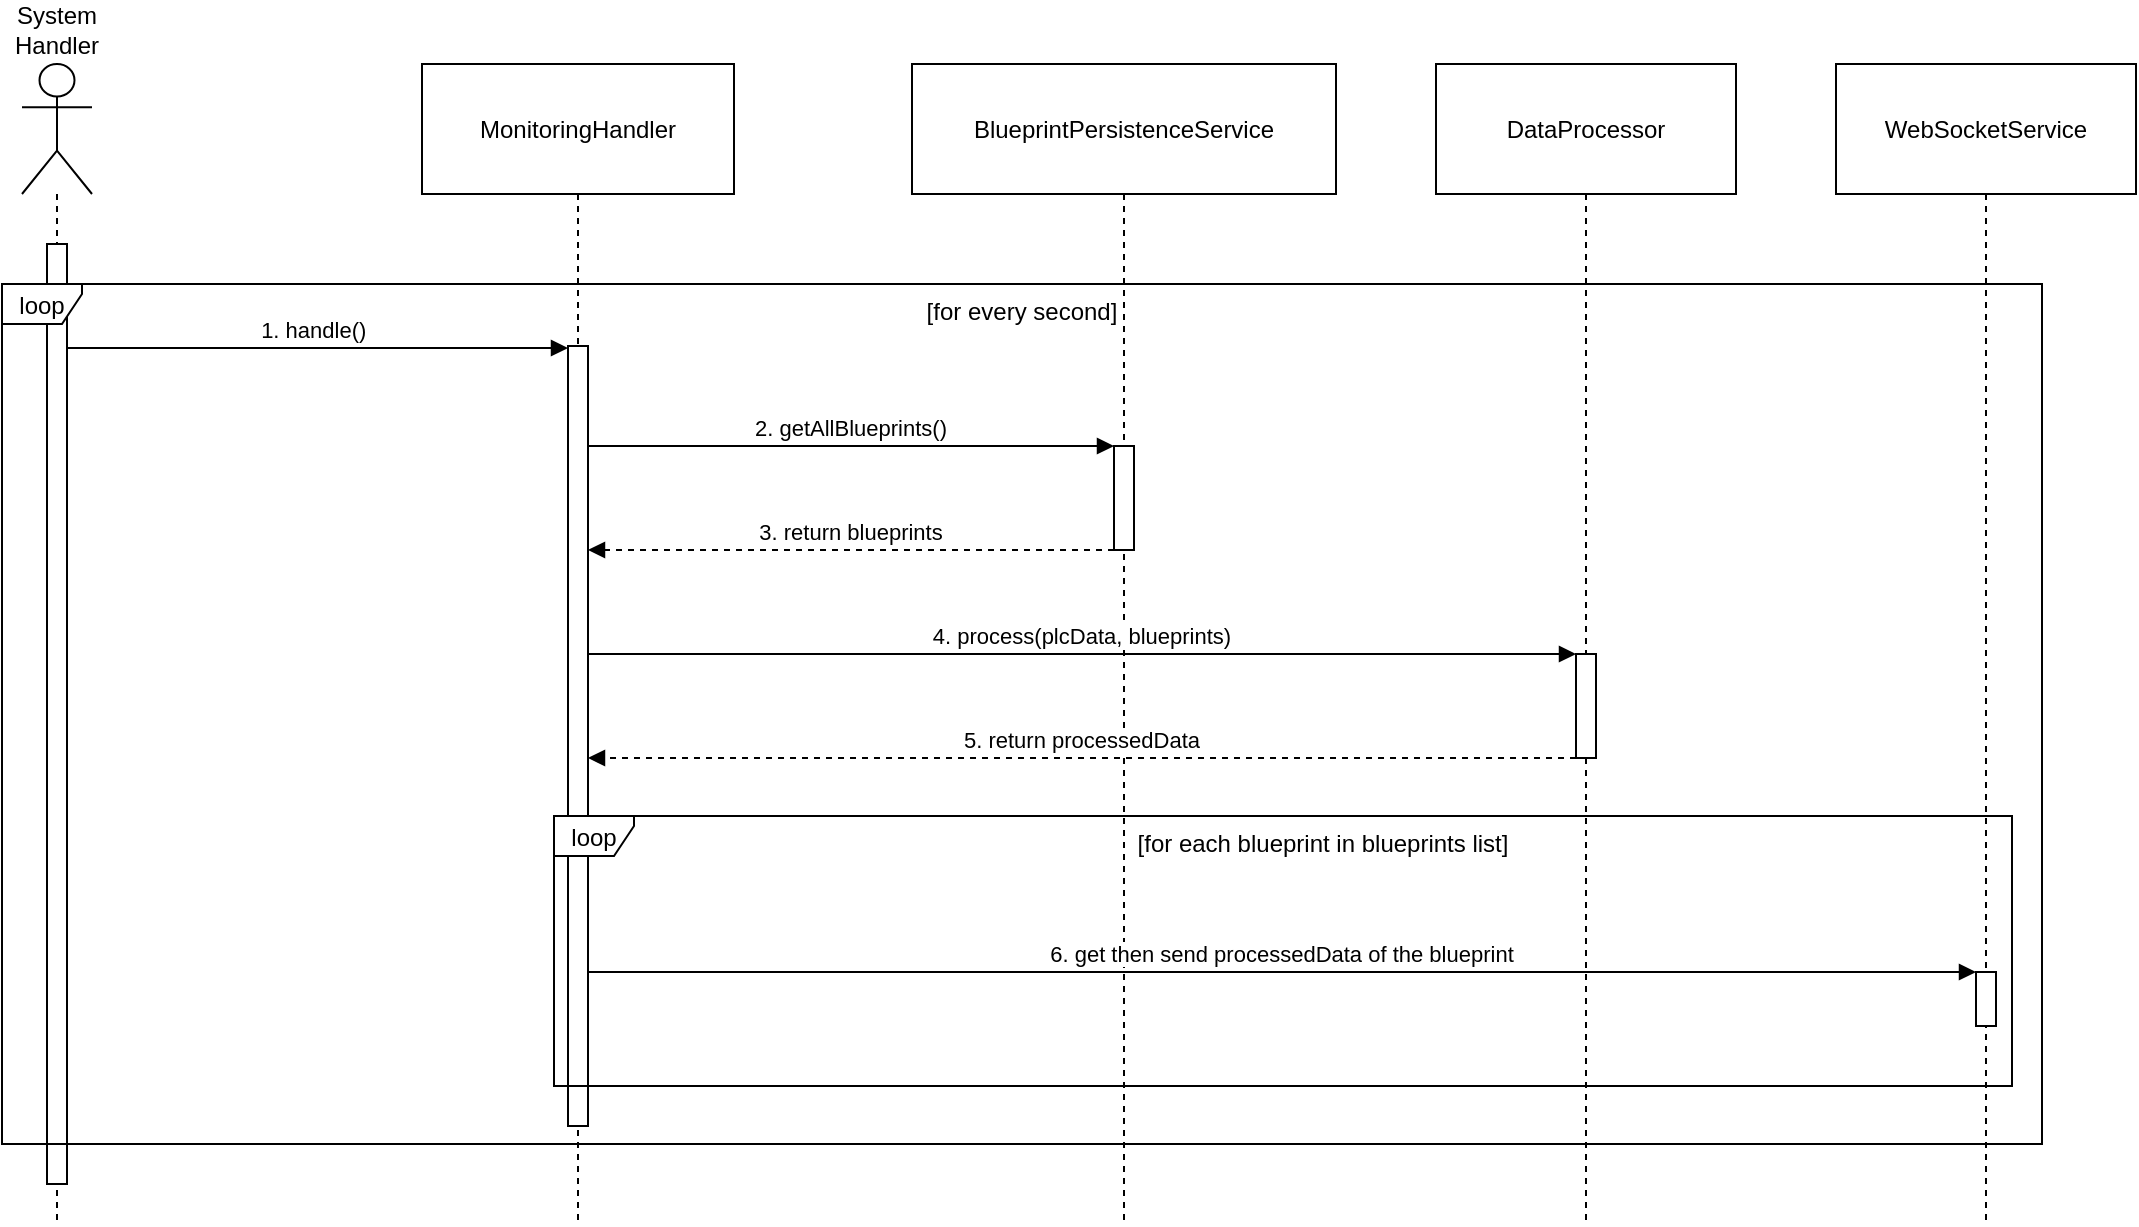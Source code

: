 <mxfile version="23.1.5" type="device">
  <diagram name="Page-1" id="2YBvvXClWsGukQMizWep">
    <mxGraphModel dx="1424" dy="833" grid="1" gridSize="10" guides="1" tooltips="1" connect="1" arrows="1" fold="1" page="1" pageScale="1" pageWidth="850" pageHeight="1100" math="0" shadow="0">
      <root>
        <mxCell id="0" />
        <mxCell id="1" parent="0" />
        <mxCell id="EX1DVpAlgEGeSkpOyH1c-1" value="System Handler" style="shape=umlLifeline;perimeter=lifelinePerimeter;whiteSpace=wrap;container=1;dropTarget=0;collapsible=0;recursiveResize=0;outlineConnect=0;portConstraint=eastwest;newEdgeStyle={&quot;edgeStyle&quot;:&quot;elbowEdgeStyle&quot;,&quot;elbow&quot;:&quot;vertical&quot;,&quot;curved&quot;:0,&quot;rounded&quot;:0};participant=umlActor;verticalAlign=bottom;labelPosition=center;verticalLabelPosition=top;align=center;size=65;" parent="1" vertex="1">
          <mxGeometry x="20" y="360" width="35" height="580" as="geometry" />
        </mxCell>
        <mxCell id="EX1DVpAlgEGeSkpOyH1c-2" value="MonitoringHandler" style="shape=umlLifeline;perimeter=lifelinePerimeter;whiteSpace=wrap;container=1;dropTarget=0;collapsible=0;recursiveResize=0;outlineConnect=0;portConstraint=eastwest;newEdgeStyle={&quot;edgeStyle&quot;:&quot;elbowEdgeStyle&quot;,&quot;elbow&quot;:&quot;vertical&quot;,&quot;curved&quot;:0,&quot;rounded&quot;:0};size=65;" parent="1" vertex="1">
          <mxGeometry x="220" y="360" width="156" height="580" as="geometry" />
        </mxCell>
        <mxCell id="EX1DVpAlgEGeSkpOyH1c-16" value="" style="points=[];perimeter=orthogonalPerimeter;outlineConnect=0;targetShapes=umlLifeline;portConstraint=eastwest;newEdgeStyle={&quot;edgeStyle&quot;:&quot;elbowEdgeStyle&quot;,&quot;elbow&quot;:&quot;vertical&quot;,&quot;curved&quot;:0,&quot;rounded&quot;:0}" parent="EX1DVpAlgEGeSkpOyH1c-2" vertex="1">
          <mxGeometry x="73" y="141" width="10" height="390" as="geometry" />
        </mxCell>
        <mxCell id="EX1DVpAlgEGeSkpOyH1c-3" value="BlueprintPersistenceService" style="shape=umlLifeline;perimeter=lifelinePerimeter;whiteSpace=wrap;container=1;dropTarget=0;collapsible=0;recursiveResize=0;outlineConnect=0;portConstraint=eastwest;newEdgeStyle={&quot;edgeStyle&quot;:&quot;elbowEdgeStyle&quot;,&quot;elbow&quot;:&quot;vertical&quot;,&quot;curved&quot;:0,&quot;rounded&quot;:0};size=65;" parent="1" vertex="1">
          <mxGeometry x="465" y="360" width="212" height="580" as="geometry" />
        </mxCell>
        <mxCell id="EX1DVpAlgEGeSkpOyH1c-4" value="" style="points=[];perimeter=orthogonalPerimeter;outlineConnect=0;targetShapes=umlLifeline;portConstraint=eastwest;newEdgeStyle={&quot;edgeStyle&quot;:&quot;elbowEdgeStyle&quot;,&quot;elbow&quot;:&quot;vertical&quot;,&quot;curved&quot;:0,&quot;rounded&quot;:0}" parent="EX1DVpAlgEGeSkpOyH1c-3" vertex="1">
          <mxGeometry x="101" y="191" width="10" height="52" as="geometry" />
        </mxCell>
        <mxCell id="EX1DVpAlgEGeSkpOyH1c-5" value="DataProcessor" style="shape=umlLifeline;perimeter=lifelinePerimeter;whiteSpace=wrap;container=1;dropTarget=0;collapsible=0;recursiveResize=0;outlineConnect=0;portConstraint=eastwest;newEdgeStyle={&quot;edgeStyle&quot;:&quot;elbowEdgeStyle&quot;,&quot;elbow&quot;:&quot;vertical&quot;,&quot;curved&quot;:0,&quot;rounded&quot;:0};size=65;" parent="1" vertex="1">
          <mxGeometry x="727" y="360" width="150" height="580" as="geometry" />
        </mxCell>
        <mxCell id="EX1DVpAlgEGeSkpOyH1c-6" value="" style="points=[];perimeter=orthogonalPerimeter;outlineConnect=0;targetShapes=umlLifeline;portConstraint=eastwest;newEdgeStyle={&quot;edgeStyle&quot;:&quot;elbowEdgeStyle&quot;,&quot;elbow&quot;:&quot;vertical&quot;,&quot;curved&quot;:0,&quot;rounded&quot;:0}" parent="EX1DVpAlgEGeSkpOyH1c-5" vertex="1">
          <mxGeometry x="70" y="295" width="10" height="52" as="geometry" />
        </mxCell>
        <mxCell id="EX1DVpAlgEGeSkpOyH1c-7" value="WebSocketService" style="shape=umlLifeline;perimeter=lifelinePerimeter;whiteSpace=wrap;container=1;dropTarget=0;collapsible=0;recursiveResize=0;outlineConnect=0;portConstraint=eastwest;newEdgeStyle={&quot;edgeStyle&quot;:&quot;elbowEdgeStyle&quot;,&quot;elbow&quot;:&quot;vertical&quot;,&quot;curved&quot;:0,&quot;rounded&quot;:0};size=65;" parent="1" vertex="1">
          <mxGeometry x="927" y="360" width="150" height="580" as="geometry" />
        </mxCell>
        <mxCell id="EX1DVpAlgEGeSkpOyH1c-8" value="loop" style="shape=umlFrame;pointerEvents=0;dropTarget=0;strokeColor=#000000;height=20;width=40" parent="1" vertex="1">
          <mxGeometry x="286" y="736" width="729" height="135" as="geometry" />
        </mxCell>
        <mxCell id="EX1DVpAlgEGeSkpOyH1c-9" value="[for each blueprint in blueprints list]" style="text;strokeColor=none;fillColor=none;align=center;verticalAlign=middle;whiteSpace=wrap;" parent="EX1DVpAlgEGeSkpOyH1c-8" vertex="1">
          <mxGeometry x="40" width="689" height="27.551" as="geometry" />
        </mxCell>
        <mxCell id="EX1DVpAlgEGeSkpOyH1c-10" value="1. handle()" style="verticalAlign=bottom;endArrow=block;edgeStyle=elbowEdgeStyle;elbow=vertical;curved=0;rounded=0;" parent="1" edge="1">
          <mxGeometry x="0.003" relative="1" as="geometry">
            <Array as="points">
              <mxPoint x="207" y="502" />
            </Array>
            <mxPoint x="37.867" y="502" as="sourcePoint" />
            <mxPoint x="293" y="502" as="targetPoint" />
            <mxPoint as="offset" />
          </mxGeometry>
        </mxCell>
        <mxCell id="EX1DVpAlgEGeSkpOyH1c-11" value="2. getAllBlueprints()" style="verticalAlign=bottom;endArrow=block;edgeStyle=elbowEdgeStyle;elbow=vertical;curved=0;rounded=0;" parent="1" target="EX1DVpAlgEGeSkpOyH1c-4" edge="1">
          <mxGeometry x="0.001" relative="1" as="geometry">
            <Array as="points">
              <mxPoint x="447" y="551" />
            </Array>
            <mxPoint as="offset" />
            <mxPoint x="303" y="551.0" as="sourcePoint" />
          </mxGeometry>
        </mxCell>
        <mxCell id="EX1DVpAlgEGeSkpOyH1c-12" value="3. return blueprints" style="verticalAlign=bottom;endArrow=block;edgeStyle=elbowEdgeStyle;elbow=vertical;curved=0;rounded=0;dashed=1;" parent="1" source="EX1DVpAlgEGeSkpOyH1c-4" edge="1">
          <mxGeometry x="0.001" relative="1" as="geometry">
            <Array as="points">
              <mxPoint x="445" y="603" />
            </Array>
            <mxPoint as="offset" />
            <mxPoint x="303" y="603" as="targetPoint" />
          </mxGeometry>
        </mxCell>
        <mxCell id="EX1DVpAlgEGeSkpOyH1c-13" value="4. process(plcData, blueprints)" style="verticalAlign=bottom;endArrow=block;edgeStyle=elbowEdgeStyle;elbow=vertical;curved=0;rounded=0;" parent="1" target="EX1DVpAlgEGeSkpOyH1c-6" edge="1">
          <mxGeometry relative="1" as="geometry">
            <Array as="points">
              <mxPoint x="563" y="655" />
            </Array>
            <mxPoint x="303" y="655" as="sourcePoint" />
          </mxGeometry>
        </mxCell>
        <mxCell id="EX1DVpAlgEGeSkpOyH1c-14" value="5. return processedData" style="verticalAlign=bottom;endArrow=block;edgeStyle=elbowEdgeStyle;elbow=vertical;curved=0;rounded=0;dashed=1;" parent="1" source="EX1DVpAlgEGeSkpOyH1c-6" edge="1">
          <mxGeometry relative="1" as="geometry">
            <Array as="points">
              <mxPoint x="560" y="707" />
            </Array>
            <mxPoint x="303" y="707" as="targetPoint" />
          </mxGeometry>
        </mxCell>
        <mxCell id="EX1DVpAlgEGeSkpOyH1c-15" value="6. get then send processedData of the blueprint" style="verticalAlign=bottom;endArrow=block;edgeStyle=elbowEdgeStyle;elbow=vertical;curved=0;rounded=0;" parent="1" edge="1">
          <mxGeometry relative="1" as="geometry">
            <Array as="points">
              <mxPoint x="663" y="814" />
            </Array>
            <mxPoint x="303" y="814" as="sourcePoint" />
            <mxPoint x="997" y="814" as="targetPoint" />
          </mxGeometry>
        </mxCell>
        <mxCell id="EX1DVpAlgEGeSkpOyH1c-17" value="" style="points=[];perimeter=orthogonalPerimeter;outlineConnect=0;targetShapes=umlLifeline;portConstraint=eastwest;newEdgeStyle={&quot;edgeStyle&quot;:&quot;elbowEdgeStyle&quot;,&quot;elbow&quot;:&quot;vertical&quot;,&quot;curved&quot;:0,&quot;rounded&quot;:0}" parent="1" vertex="1">
          <mxGeometry x="997" y="814" width="10" height="27" as="geometry" />
        </mxCell>
        <mxCell id="tsL_37fHhpiV8c0ologK-4" value="" style="points=[];perimeter=orthogonalPerimeter;outlineConnect=0;targetShapes=umlLifeline;portConstraint=eastwest;newEdgeStyle={&quot;edgeStyle&quot;:&quot;elbowEdgeStyle&quot;,&quot;elbow&quot;:&quot;vertical&quot;,&quot;curved&quot;:0,&quot;rounded&quot;:0}" parent="1" vertex="1">
          <mxGeometry x="32.5" y="450" width="10" height="470" as="geometry" />
        </mxCell>
        <mxCell id="tsL_37fHhpiV8c0ologK-5" value="" style="group" parent="1" vertex="1" connectable="0">
          <mxGeometry x="10" y="470" width="1020" height="430" as="geometry" />
        </mxCell>
        <mxCell id="tsL_37fHhpiV8c0ologK-1" value="loop" style="shape=umlFrame;pointerEvents=0;dropTarget=0;strokeColor=#000000;height=20;width=40;movable=1;resizable=1;rotatable=1;deletable=1;editable=1;locked=0;connectable=1;" parent="tsL_37fHhpiV8c0ologK-5" vertex="1">
          <mxGeometry width="1020" height="430" as="geometry" />
        </mxCell>
        <mxCell id="tsL_37fHhpiV8c0ologK-3" value="[for every second]" style="text;strokeColor=none;fillColor=none;align=center;verticalAlign=middle;whiteSpace=wrap;movable=1;resizable=1;rotatable=1;deletable=1;editable=1;locked=0;connectable=1;" parent="tsL_37fHhpiV8c0ologK-5" vertex="1">
          <mxGeometry width="1020" height="27.55" as="geometry" />
        </mxCell>
      </root>
    </mxGraphModel>
  </diagram>
</mxfile>

